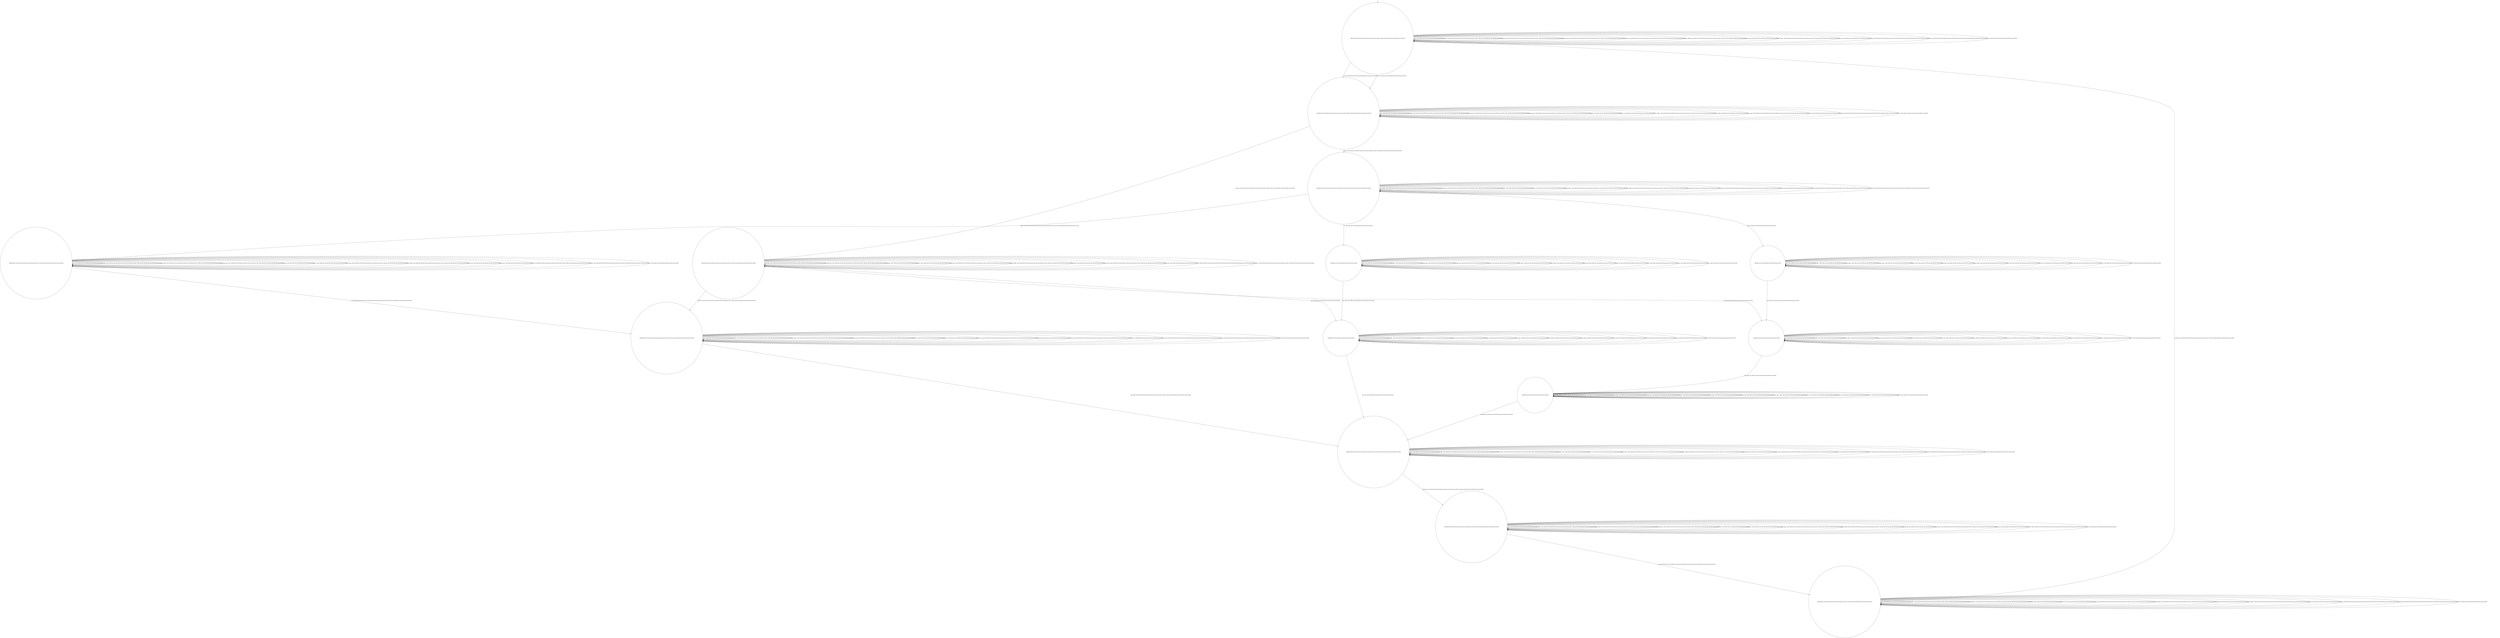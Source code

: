 digraph g {
	edge [lblstyle="above, sloped"];
	s0 [shape="circle" label="0@[((EUR and COF and TON and not DOL and not TEA and not CAP) or (DOL and COF and TEA and CAP and TON and not EUR))]"];
	s1 [shape="circle" label="1@[((EUR and COF and TON and not DOL and not TEA and not CAP) or (DOL and COF and TEA and CAP and TON and not EUR))]"];
	s2 [shape="circle" label="2@[((EUR and COF and TON and not DOL and not TEA and not CAP) or (DOL and COF and TEA and CAP and TON and not EUR))]"];
	s3 [shape="circle" label="3@[((EUR and COF and TON and not DOL and not TEA and not CAP) or (DOL and COF and TEA and CAP and TON and not EUR))]"];
	s4 [shape="circle" label="4@[((EUR and COF and TON and not DOL and not TEA and not CAP) or (DOL and COF and TEA and CAP and TON and not EUR))]"];
	s5 [shape="circle" label="5@[((EUR and COF and TON and not DOL and not TEA and not CAP) or (DOL and COF and TEA and CAP and TON and not EUR))]"];
	s6 [shape="circle" label="6@[((EUR and COF and TON and not DOL and not TEA and not CAP) or (DOL and COF and TEA and CAP and TON and not EUR))]"];
	s7 [shape="circle" label="7@[((EUR and COF and TON and not DOL and not TEA and not CAP) or (DOL and COF and TEA and CAP and TON and not EUR))]"];
	s8 [shape="circle" label="8@[((EUR and COF and TON and not DOL and not TEA and not CAP) or (DOL and COF and TEA and CAP and TON and not EUR))]"];
	s9 [shape="circle" label="9@[((DOL and COF and TEA and CAP and TON and not EUR))]"];
	s10 [shape="circle" label="10@[((DOL and COF and TEA and CAP and TON and not EUR))]"];
	s11 [shape="circle" label="11@[((DOL and COF and TEA and CAP and TON and not EUR))]"];
	s12 [shape="circle" label="12@[((DOL and COF and TEA and CAP and TON and not EUR))]"];
	s13 [shape="circle" label="13@[((DOL and COF and TEA and CAP and TON and not EUR))]"];
	s0 -> s0 [label="cap / nok() [((DOL and COF and TEA and CAP and TON and not EUR))]"];
	s0 -> s0 [label="coffee / nok() [((EUR and COF and TON and not DOL and not TEA and not CAP) or (DOL and COF and TEA and CAP and TON and not EUR))]"];
	s0 -> s0 [label="cup_taken / nok() [((EUR and COF and TON and not DOL and not TEA and not CAP) or (DOL and COF and TEA and CAP and TON and not EUR))]"];
	s0 -> s0 [label="display_done / nok() [((EUR and COF and TON and not DOL and not TEA and not CAP) or (DOL and COF and TEA and CAP and TON and not EUR))]"];
	s0 -> s1 [label="dollar / ok() [((DOL and COF and TEA and CAP and TON and not EUR))]"];
	s0 -> s1 [label="euro / ok() [((EUR and COF and TON and not DOL and not TEA and not CAP))]"];
	s0 -> s0 [label="no_sugar / nok() [((EUR and COF and TON and not DOL and not TEA and not CAP) or (DOL and COF and TEA and CAP and TON and not EUR))]"];
	s0 -> s0 [label="pour_coffee / nok() [((EUR and COF and TON and not DOL and not TEA and not CAP) or (DOL and COF and TEA and CAP and TON and not EUR))]"];
	s0 -> s0 [label="pour_milk / nok() [((DOL and COF and TEA and CAP and TON and not EUR))]"];
	s0 -> s0 [label="pour_sugar / nok() [((EUR and COF and TON and not DOL and not TEA and not CAP) or (DOL and COF and TEA and CAP and TON and not EUR))]"];
	s0 -> s0 [label="pour_tea / nok() [((DOL and COF and TEA and CAP and TON and not EUR))]"];
	s0 -> s0 [label="ring / nok() [((EUR and COF and TON and not DOL and not TEA and not CAP) or (DOL and COF and TEA and CAP and TON and not EUR))]"];
	s0 -> s0 [label="sugar / nok() [((EUR and COF and TON and not DOL and not TEA and not CAP) or (DOL and COF and TEA and CAP and TON and not EUR))]"];
	s0 -> s0 [label="tea / nok() [((DOL and COF and TEA and CAP and TON and not EUR))]"];
	s1 -> s1 [label="cap / nok() [((DOL and COF and TEA and CAP and TON and not EUR))]"];
	s1 -> s1 [label="coffee / nok() [((EUR and COF and TON and not DOL and not TEA and not CAP) or (DOL and COF and TEA and CAP and TON and not EUR))]"];
	s1 -> s1 [label="cup_taken / nok() [((EUR and COF and TON and not DOL and not TEA and not CAP) or (DOL and COF and TEA and CAP and TON and not EUR))]"];
	s1 -> s1 [label="display_done / nok() [((EUR and COF and TON and not DOL and not TEA and not CAP) or (DOL and COF and TEA and CAP and TON and not EUR))]"];
	s1 -> s1 [label="dollar / nok() [((DOL and COF and TEA and CAP and TON and not EUR))]"];
	s1 -> s1 [label="euro / nok() [((EUR and COF and TON and not DOL and not TEA and not CAP))]"];
	s1 -> s2 [label="no_sugar / ok() [((EUR and COF and TON and not DOL and not TEA and not CAP) or (DOL and COF and TEA and CAP and TON and not EUR))]"];
	s1 -> s1 [label="pour_coffee / nok() [((EUR and COF and TON and not DOL and not TEA and not CAP) or (DOL and COF and TEA and CAP and TON and not EUR))]"];
	s1 -> s1 [label="pour_milk / nok() [((DOL and COF and TEA and CAP and TON and not EUR))]"];
	s1 -> s1 [label="pour_sugar / nok() [((EUR and COF and TON and not DOL and not TEA and not CAP) or (DOL and COF and TEA and CAP and TON and not EUR))]"];
	s1 -> s1 [label="pour_tea / nok() [((DOL and COF and TEA and CAP and TON and not EUR))]"];
	s1 -> s1 [label="ring / nok() [((EUR and COF and TON and not DOL and not TEA and not CAP) or (DOL and COF and TEA and CAP and TON and not EUR))]"];
	s1 -> s3 [label="sugar / ok() [((EUR and COF and TON and not DOL and not TEA and not CAP) or (DOL and COF and TEA and CAP and TON and not EUR))]"];
	s1 -> s1 [label="tea / nok() [((DOL and COF and TEA and CAP and TON and not EUR))]"];
	s2 -> s11 [label="cap / ok() [((DOL and COF and TEA and CAP and TON and not EUR))]"];
	s2 -> s5 [label="coffee / ok() [((EUR and COF and TON and not DOL and not TEA and not CAP) or (DOL and COF and TEA and CAP and TON and not EUR))]"];
	s2 -> s2 [label="cup_taken / nok() [((EUR and COF and TON and not DOL and not TEA and not CAP) or (DOL and COF and TEA and CAP and TON and not EUR))]"];
	s2 -> s2 [label="display_done / nok() [((EUR and COF and TON and not DOL and not TEA and not CAP) or (DOL and COF and TEA and CAP and TON and not EUR))]"];
	s2 -> s2 [label="dollar / nok() [((DOL and COF and TEA and CAP and TON and not EUR))]"];
	s2 -> s2 [label="euro / nok() [((EUR and COF and TON and not DOL and not TEA and not CAP))]"];
	s2 -> s2 [label="no_sugar / nok() [((EUR and COF and TON and not DOL and not TEA and not CAP) or (DOL and COF and TEA and CAP and TON and not EUR))]"];
	s2 -> s2 [label="pour_coffee / nok() [((EUR and COF and TON and not DOL and not TEA and not CAP) or (DOL and COF and TEA and CAP and TON and not EUR))]"];
	s2 -> s2 [label="pour_milk / nok() [((DOL and COF and TEA and CAP and TON and not EUR))]"];
	s2 -> s2 [label="pour_sugar / nok() [((EUR and COF and TON and not DOL and not TEA and not CAP) or (DOL and COF and TEA and CAP and TON and not EUR))]"];
	s2 -> s2 [label="pour_tea / nok() [((DOL and COF and TEA and CAP and TON and not EUR))]"];
	s2 -> s2 [label="ring / nok() [((EUR and COF and TON and not DOL and not TEA and not CAP) or (DOL and COF and TEA and CAP and TON and not EUR))]"];
	s2 -> s2 [label="sugar / void() [((EUR and COF and TON and not DOL and not TEA and not CAP) or (DOL and COF and TEA and CAP and TON and not EUR))]"];
	s2 -> s12 [label="tea / ok() [((DOL and COF and TEA and CAP and TON and not EUR))]"];
	s3 -> s9 [label="cap / ok() [((DOL and COF and TEA and CAP and TON and not EUR))]"];
	s3 -> s4 [label="coffee / ok() [((EUR and COF and TON and not DOL and not TEA and not CAP) or (DOL and COF and TEA and CAP and TON and not EUR))]"];
	s3 -> s3 [label="cup_taken / nok() [((EUR and COF and TON and not DOL and not TEA and not CAP) or (DOL and COF and TEA and CAP and TON and not EUR))]"];
	s3 -> s3 [label="display_done / nok() [((EUR and COF and TON and not DOL and not TEA and not CAP) or (DOL and COF and TEA and CAP and TON and not EUR))]"];
	s3 -> s3 [label="dollar / nok() [((DOL and COF and TEA and CAP and TON and not EUR))]"];
	s3 -> s3 [label="euro / nok() [((EUR and COF and TON and not DOL and not TEA and not CAP))]"];
	s3 -> s3 [label="no_sugar / void() [((EUR and COF and TON and not DOL and not TEA and not CAP) or (DOL and COF and TEA and CAP and TON and not EUR))]"];
	s3 -> s3 [label="pour_coffee / nok() [((EUR and COF and TON and not DOL and not TEA and not CAP) or (DOL and COF and TEA and CAP and TON and not EUR))]"];
	s3 -> s3 [label="pour_milk / nok() [((DOL and COF and TEA and CAP and TON and not EUR))]"];
	s3 -> s3 [label="pour_sugar / nok() [((EUR and COF and TON and not DOL and not TEA and not CAP) or (DOL and COF and TEA and CAP and TON and not EUR))]"];
	s3 -> s3 [label="pour_tea / nok() [((DOL and COF and TEA and CAP and TON and not EUR))]"];
	s3 -> s3 [label="ring / nok() [((EUR and COF and TON and not DOL and not TEA and not CAP) or (DOL and COF and TEA and CAP and TON and not EUR))]"];
	s3 -> s3 [label="sugar / nok() [((EUR and COF and TON and not DOL and not TEA and not CAP) or (DOL and COF and TEA and CAP and TON and not EUR))]"];
	s3 -> s10 [label="tea / ok() [((DOL and COF and TEA and CAP and TON and not EUR))]"];
	s4 -> s4 [label="cap / void() [((DOL and COF and TEA and CAP and TON and not EUR))]"];
	s4 -> s4 [label="coffee / nok() [((EUR and COF and TON and not DOL and not TEA and not CAP) or (DOL and COF and TEA and CAP and TON and not EUR))]"];
	s4 -> s4 [label="cup_taken / nok() [((EUR and COF and TON and not DOL and not TEA and not CAP) or (DOL and COF and TEA and CAP and TON and not EUR))]"];
	s4 -> s4 [label="display_done / nok() [((EUR and COF and TON and not DOL and not TEA and not CAP) or (DOL and COF and TEA and CAP and TON and not EUR))]"];
	s4 -> s4 [label="dollar / nok() [((DOL and COF and TEA and CAP and TON and not EUR))]"];
	s4 -> s4 [label="euro / nok() [((EUR and COF and TON and not DOL and not TEA and not CAP))]"];
	s4 -> s4 [label="no_sugar / nok() [((EUR and COF and TON and not DOL and not TEA and not CAP) or (DOL and COF and TEA and CAP and TON and not EUR))]"];
	s4 -> s4 [label="pour_coffee / nok() [((EUR and COF and TON and not DOL and not TEA and not CAP) or (DOL and COF and TEA and CAP and TON and not EUR))]"];
	s4 -> s4 [label="pour_milk / nok() [((DOL and COF and TEA and CAP and TON and not EUR))]"];
	s4 -> s5 [label="pour_sugar / ok() [((EUR and COF and TON and not DOL and not TEA and not CAP) or (DOL and COF and TEA and CAP and TON and not EUR))]"];
	s4 -> s4 [label="pour_tea / nok() [((DOL and COF and TEA and CAP and TON and not EUR))]"];
	s4 -> s4 [label="ring / nok() [((EUR and COF and TON and not DOL and not TEA and not CAP) or (DOL and COF and TEA and CAP and TON and not EUR))]"];
	s4 -> s4 [label="sugar / nok() [((EUR and COF and TON and not DOL and not TEA and not CAP) or (DOL and COF and TEA and CAP and TON and not EUR))]"];
	s4 -> s4 [label="tea / void() [((DOL and COF and TEA and CAP and TON and not EUR))]"];
	s5 -> s5 [label="cap / void() [((DOL and COF and TEA and CAP and TON and not EUR))]"];
	s5 -> s5 [label="coffee / nok() [((EUR and COF and TON and not DOL and not TEA and not CAP) or (DOL and COF and TEA and CAP and TON and not EUR))]"];
	s5 -> s5 [label="cup_taken / nok() [((EUR and COF and TON and not DOL and not TEA and not CAP) or (DOL and COF and TEA and CAP and TON and not EUR))]"];
	s5 -> s5 [label="display_done / nok() [((EUR and COF and TON and not DOL and not TEA and not CAP) or (DOL and COF and TEA and CAP and TON and not EUR))]"];
	s5 -> s5 [label="dollar / nok() [((DOL and COF and TEA and CAP and TON and not EUR))]"];
	s5 -> s5 [label="euro / nok() [((EUR and COF and TON and not DOL and not TEA and not CAP))]"];
	s5 -> s5 [label="no_sugar / nok() [((EUR and COF and TON and not DOL and not TEA and not CAP) or (DOL and COF and TEA and CAP and TON and not EUR))]"];
	s5 -> s6 [label="pour_coffee / ok() [((EUR and COF and TON and not DOL and not TEA and not CAP) or (DOL and COF and TEA and CAP and TON and not EUR))]"];
	s5 -> s5 [label="pour_milk / nok() [((DOL and COF and TEA and CAP and TON and not EUR))]"];
	s5 -> s5 [label="pour_sugar / nok() [((EUR and COF and TON and not DOL and not TEA and not CAP) or (DOL and COF and TEA and CAP and TON and not EUR))]"];
	s5 -> s5 [label="pour_tea / nok() [((DOL and COF and TEA and CAP and TON and not EUR))]"];
	s5 -> s5 [label="ring / nok() [((EUR and COF and TON and not DOL and not TEA and not CAP) or (DOL and COF and TEA and CAP and TON and not EUR))]"];
	s5 -> s5 [label="sugar / nok() [((EUR and COF and TON and not DOL and not TEA and not CAP) or (DOL and COF and TEA and CAP and TON and not EUR))]"];
	s5 -> s5 [label="tea / void() [((DOL and COF and TEA and CAP and TON and not EUR))]"];
	s6 -> s6 [label="cap / nok() [((DOL and COF and TEA and CAP and TON and not EUR))]"];
	s6 -> s6 [label="coffee / nok() [((EUR and COF and TON and not DOL and not TEA and not CAP) or (DOL and COF and TEA and CAP and TON and not EUR))]"];
	s6 -> s6 [label="cup_taken / nok() [((EUR and COF and TON and not DOL and not TEA and not CAP) or (DOL and COF and TEA and CAP and TON and not EUR))]"];
	s6 -> s7 [label="display_done / ok() [((EUR and COF and TON and not DOL and not TEA and not CAP) or (DOL and COF and TEA and CAP and TON and not EUR))]"];
	s6 -> s6 [label="dollar / nok() [((DOL and COF and TEA and CAP and TON and not EUR))]"];
	s6 -> s6 [label="euro / nok() [((EUR and COF and TON and not DOL and not TEA and not CAP))]"];
	s6 -> s6 [label="no_sugar / nok() [((EUR and COF and TON and not DOL and not TEA and not CAP) or (DOL and COF and TEA and CAP and TON and not EUR))]"];
	s6 -> s6 [label="pour_coffee / nok() [((EUR and COF and TON and not DOL and not TEA and not CAP) or (DOL and COF and TEA and CAP and TON and not EUR))]"];
	s6 -> s6 [label="pour_milk / nok() [((DOL and COF and TEA and CAP and TON and not EUR))]"];
	s6 -> s6 [label="pour_sugar / nok() [((EUR and COF and TON and not DOL and not TEA and not CAP) or (DOL and COF and TEA and CAP and TON and not EUR))]"];
	s6 -> s6 [label="pour_tea / nok() [((DOL and COF and TEA and CAP and TON and not EUR))]"];
	s6 -> s6 [label="ring / nok() [((EUR and COF and TON and not DOL and not TEA and not CAP) or (DOL and COF and TEA and CAP and TON and not EUR))]"];
	s6 -> s6 [label="sugar / nok() [((EUR and COF and TON and not DOL and not TEA and not CAP) or (DOL and COF and TEA and CAP and TON and not EUR))]"];
	s6 -> s6 [label="tea / nok() [((DOL and COF and TEA and CAP and TON and not EUR))]"];
	s7 -> s7 [label="cap / nok() [((DOL and COF and TEA and CAP and TON and not EUR))]"];
	s7 -> s7 [label="coffee / nok() [((EUR and COF and TON and not DOL and not TEA and not CAP) or (DOL and COF and TEA and CAP and TON and not EUR))]"];
	s7 -> s7 [label="cup_taken / nok() [((EUR and COF and TON and not DOL and not TEA and not CAP) or (DOL and COF and TEA and CAP and TON and not EUR))]"];
	s7 -> s7 [label="display_done / nok() [((EUR and COF and TON and not DOL and not TEA and not CAP) or (DOL and COF and TEA and CAP and TON and not EUR))]"];
	s7 -> s7 [label="dollar / nok() [((DOL and COF and TEA and CAP and TON and not EUR))]"];
	s7 -> s7 [label="euro / nok() [((EUR and COF and TON and not DOL and not TEA and not CAP))]"];
	s7 -> s7 [label="no_sugar / nok() [((EUR and COF and TON and not DOL and not TEA and not CAP) or (DOL and COF and TEA and CAP and TON and not EUR))]"];
	s7 -> s7 [label="pour_coffee / nok() [((EUR and COF and TON and not DOL and not TEA and not CAP) or (DOL and COF and TEA and CAP and TON and not EUR))]"];
	s7 -> s7 [label="pour_milk / nok() [((DOL and COF and TEA and CAP and TON and not EUR))]"];
	s7 -> s7 [label="pour_sugar / nok() [((EUR and COF and TON and not DOL and not TEA and not CAP) or (DOL and COF and TEA and CAP and TON and not EUR))]"];
	s7 -> s7 [label="pour_tea / nok() [((DOL and COF and TEA and CAP and TON and not EUR))]"];
	s7 -> s8 [label="ring / ok() [((EUR and COF and TON and not DOL and not TEA and not CAP) or (DOL and COF and TEA and CAP and TON and not EUR))]"];
	s7 -> s7 [label="sugar / nok() [((EUR and COF and TON and not DOL and not TEA and not CAP) or (DOL and COF and TEA and CAP and TON and not EUR))]"];
	s7 -> s7 [label="tea / nok() [((DOL and COF and TEA and CAP and TON and not EUR))]"];
	s8 -> s8 [label="cap / nok() [((DOL and COF and TEA and CAP and TON and not EUR))]"];
	s8 -> s8 [label="coffee / nok() [((EUR and COF and TON and not DOL and not TEA and not CAP) or (DOL and COF and TEA and CAP and TON and not EUR))]"];
	s8 -> s0 [label="cup_taken / ok() [((EUR and COF and TON and not DOL and not TEA and not CAP) or (DOL and COF and TEA and CAP and TON and not EUR))]"];
	s8 -> s8 [label="display_done / nok() [((EUR and COF and TON and not DOL and not TEA and not CAP) or (DOL and COF and TEA and CAP and TON and not EUR))]"];
	s8 -> s8 [label="dollar / nok() [((DOL and COF and TEA and CAP and TON and not EUR))]"];
	s8 -> s8 [label="euro / nok() [((EUR and COF and TON and not DOL and not TEA and not CAP))]"];
	s8 -> s8 [label="no_sugar / nok() [((EUR and COF and TON and not DOL and not TEA and not CAP) or (DOL and COF and TEA and CAP and TON and not EUR))]"];
	s8 -> s8 [label="pour_coffee / nok() [((EUR and COF and TON and not DOL and not TEA and not CAP) or (DOL and COF and TEA and CAP and TON and not EUR))]"];
	s8 -> s8 [label="pour_milk / nok() [((DOL and COF and TEA and CAP and TON and not EUR))]"];
	s8 -> s8 [label="pour_sugar / nok() [((EUR and COF and TON and not DOL and not TEA and not CAP) or (DOL and COF and TEA and CAP and TON and not EUR))]"];
	s8 -> s8 [label="pour_tea / nok() [((DOL and COF and TEA and CAP and TON and not EUR))]"];
	s8 -> s8 [label="ring / nok() [((EUR and COF and TON and not DOL and not TEA and not CAP) or (DOL and COF and TEA and CAP and TON and not EUR))]"];
	s8 -> s8 [label="sugar / nok() [((EUR and COF and TON and not DOL and not TEA and not CAP) or (DOL and COF and TEA and CAP and TON and not EUR))]"];
	s8 -> s8 [label="tea / nok() [((DOL and COF and TEA and CAP and TON and not EUR))]"];
	s9 -> s9 [label="cap / nok() [((DOL and COF and TEA and CAP and TON and not EUR))]"];
	s9 -> s9 [label="coffee / void() [((DOL and COF and TEA and CAP and TON and not EUR))]"];
	s9 -> s9 [label="cup_taken / nok() [((DOL and COF and TEA and CAP and TON and not EUR))]"];
	s9 -> s9 [label="display_done / nok() [((DOL and COF and TEA and CAP and TON and not EUR))]"];
	s9 -> s9 [label="dollar / nok() [((DOL and COF and TEA and CAP and TON and not EUR))]"];
	s9 -> s9 [label="no_sugar / nok() [((DOL and COF and TEA and CAP and TON and not EUR))]"];
	s9 -> s9 [label="pour_coffee / nok() [((DOL and COF and TEA and CAP and TON and not EUR))]"];
	s9 -> s9 [label="pour_milk / nok() [((DOL and COF and TEA and CAP and TON and not EUR))]"];
	s9 -> s11 [label="pour_sugar / ok() [((DOL and COF and TEA and CAP and TON and not EUR))]"];
	s9 -> s9 [label="pour_tea / nok() [((DOL and COF and TEA and CAP and TON and not EUR))]"];
	s9 -> s9 [label="ring / nok() [((DOL and COF and TEA and CAP and TON and not EUR))]"];
	s9 -> s9 [label="sugar / nok() [((DOL and COF and TEA and CAP and TON and not EUR))]"];
	s9 -> s9 [label="tea / void() [((DOL and COF and TEA and CAP and TON and not EUR))]"];
	s10 -> s10 [label="cap / void() [((DOL and COF and TEA and CAP and TON and not EUR))]"];
	s10 -> s10 [label="coffee / void() [((DOL and COF and TEA and CAP and TON and not EUR))]"];
	s10 -> s10 [label="cup_taken / nok() [((DOL and COF and TEA and CAP and TON and not EUR))]"];
	s10 -> s10 [label="display_done / nok() [((DOL and COF and TEA and CAP and TON and not EUR))]"];
	s10 -> s10 [label="dollar / nok() [((DOL and COF and TEA and CAP and TON and not EUR))]"];
	s10 -> s10 [label="no_sugar / nok() [((DOL and COF and TEA and CAP and TON and not EUR))]"];
	s10 -> s10 [label="pour_coffee / nok() [((DOL and COF and TEA and CAP and TON and not EUR))]"];
	s10 -> s10 [label="pour_milk / nok() [((DOL and COF and TEA and CAP and TON and not EUR))]"];
	s10 -> s12 [label="pour_sugar / ok() [((DOL and COF and TEA and CAP and TON and not EUR))]"];
	s10 -> s10 [label="pour_tea / nok() [((DOL and COF and TEA and CAP and TON and not EUR))]"];
	s10 -> s10 [label="ring / nok() [((DOL and COF and TEA and CAP and TON and not EUR))]"];
	s10 -> s10 [label="sugar / nok() [((DOL and COF and TEA and CAP and TON and not EUR))]"];
	s10 -> s10 [label="tea / nok() [((DOL and COF and TEA and CAP and TON and not EUR))]"];
	s11 -> s11 [label="cap / nok() [((DOL and COF and TEA and CAP and TON and not EUR))]"];
	s11 -> s11 [label="coffee / void() [((DOL and COF and TEA and CAP and TON and not EUR))]"];
	s11 -> s11 [label="cup_taken / nok() [((DOL and COF and TEA and CAP and TON and not EUR))]"];
	s11 -> s11 [label="display_done / nok() [((DOL and COF and TEA and CAP and TON and not EUR))]"];
	s11 -> s11 [label="dollar / nok() [((DOL and COF and TEA and CAP and TON and not EUR))]"];
	s11 -> s11 [label="no_sugar / nok() [((DOL and COF and TEA and CAP and TON and not EUR))]"];
	s11 -> s11 [label="pour_coffee / nok() [((DOL and COF and TEA and CAP and TON and not EUR))]"];
	s11 -> s13 [label="pour_milk / ok() [((DOL and COF and TEA and CAP and TON and not EUR))]"];
	s11 -> s11 [label="pour_sugar / nok() [((DOL and COF and TEA and CAP and TON and not EUR))]"];
	s11 -> s11 [label="pour_tea / nok() [((DOL and COF and TEA and CAP and TON and not EUR))]"];
	s11 -> s11 [label="ring / nok() [((DOL and COF and TEA and CAP and TON and not EUR))]"];
	s11 -> s11 [label="sugar / nok() [((DOL and COF and TEA and CAP and TON and not EUR))]"];
	s11 -> s11 [label="tea / void() [((DOL and COF and TEA and CAP and TON and not EUR))]"];
	s12 -> s12 [label="cap / void() [((DOL and COF and TEA and CAP and TON and not EUR))]"];
	s12 -> s12 [label="coffee / void() [((DOL and COF and TEA and CAP and TON and not EUR))]"];
	s12 -> s12 [label="cup_taken / nok() [((DOL and COF and TEA and CAP and TON and not EUR))]"];
	s12 -> s12 [label="display_done / nok() [((DOL and COF and TEA and CAP and TON and not EUR))]"];
	s12 -> s12 [label="dollar / nok() [((DOL and COF and TEA and CAP and TON and not EUR))]"];
	s12 -> s12 [label="no_sugar / nok() [((DOL and COF and TEA and CAP and TON and not EUR))]"];
	s12 -> s12 [label="pour_coffee / nok() [((DOL and COF and TEA and CAP and TON and not EUR))]"];
	s12 -> s12 [label="pour_milk / nok() [((DOL and COF and TEA and CAP and TON and not EUR))]"];
	s12 -> s12 [label="pour_sugar / nok() [((DOL and COF and TEA and CAP and TON and not EUR))]"];
	s12 -> s6 [label="pour_tea / ok() [((DOL and COF and TEA and CAP and TON and not EUR))]"];
	s12 -> s12 [label="ring / nok() [((DOL and COF and TEA and CAP and TON and not EUR))]"];
	s12 -> s12 [label="sugar / nok() [((DOL and COF and TEA and CAP and TON and not EUR))]"];
	s12 -> s12 [label="tea / nok() [((DOL and COF and TEA and CAP and TON and not EUR))]"];
	s13 -> s13 [label="cap / nok() [((DOL and COF and TEA and CAP and TON and not EUR))]"];
	s13 -> s13 [label="coffee / nok() [((DOL and COF and TEA and CAP and TON and not EUR))]"];
	s13 -> s13 [label="cup_taken / nok() [((DOL and COF and TEA and CAP and TON and not EUR))]"];
	s13 -> s13 [label="display_done / nok() [((DOL and COF and TEA and CAP and TON and not EUR))]"];
	s13 -> s13 [label="dollar / nok() [((DOL and COF and TEA and CAP and TON and not EUR))]"];
	s13 -> s13 [label="no_sugar / nok() [((DOL and COF and TEA and CAP and TON and not EUR))]"];
	s13 -> s6 [label="pour_coffee / ok() [((DOL and COF and TEA and CAP and TON and not EUR))]"];
	s13 -> s13 [label="pour_milk / nok() [((DOL and COF and TEA and CAP and TON and not EUR))]"];
	s13 -> s13 [label="pour_sugar / nok() [((DOL and COF and TEA and CAP and TON and not EUR))]"];
	s13 -> s13 [label="pour_tea / nok() [((DOL and COF and TEA and CAP and TON and not EUR))]"];
	s13 -> s13 [label="ring / nok() [((DOL and COF and TEA and CAP and TON and not EUR))]"];
	s13 -> s13 [label="sugar / nok() [((DOL and COF and TEA and CAP and TON and not EUR))]"];
	s13 -> s13 [label="tea / nok() [((DOL and COF and TEA and CAP and TON and not EUR))]"];
	__start0 [label="" shape="none" width="0" height="0"];
	__start0 -> s0;
}